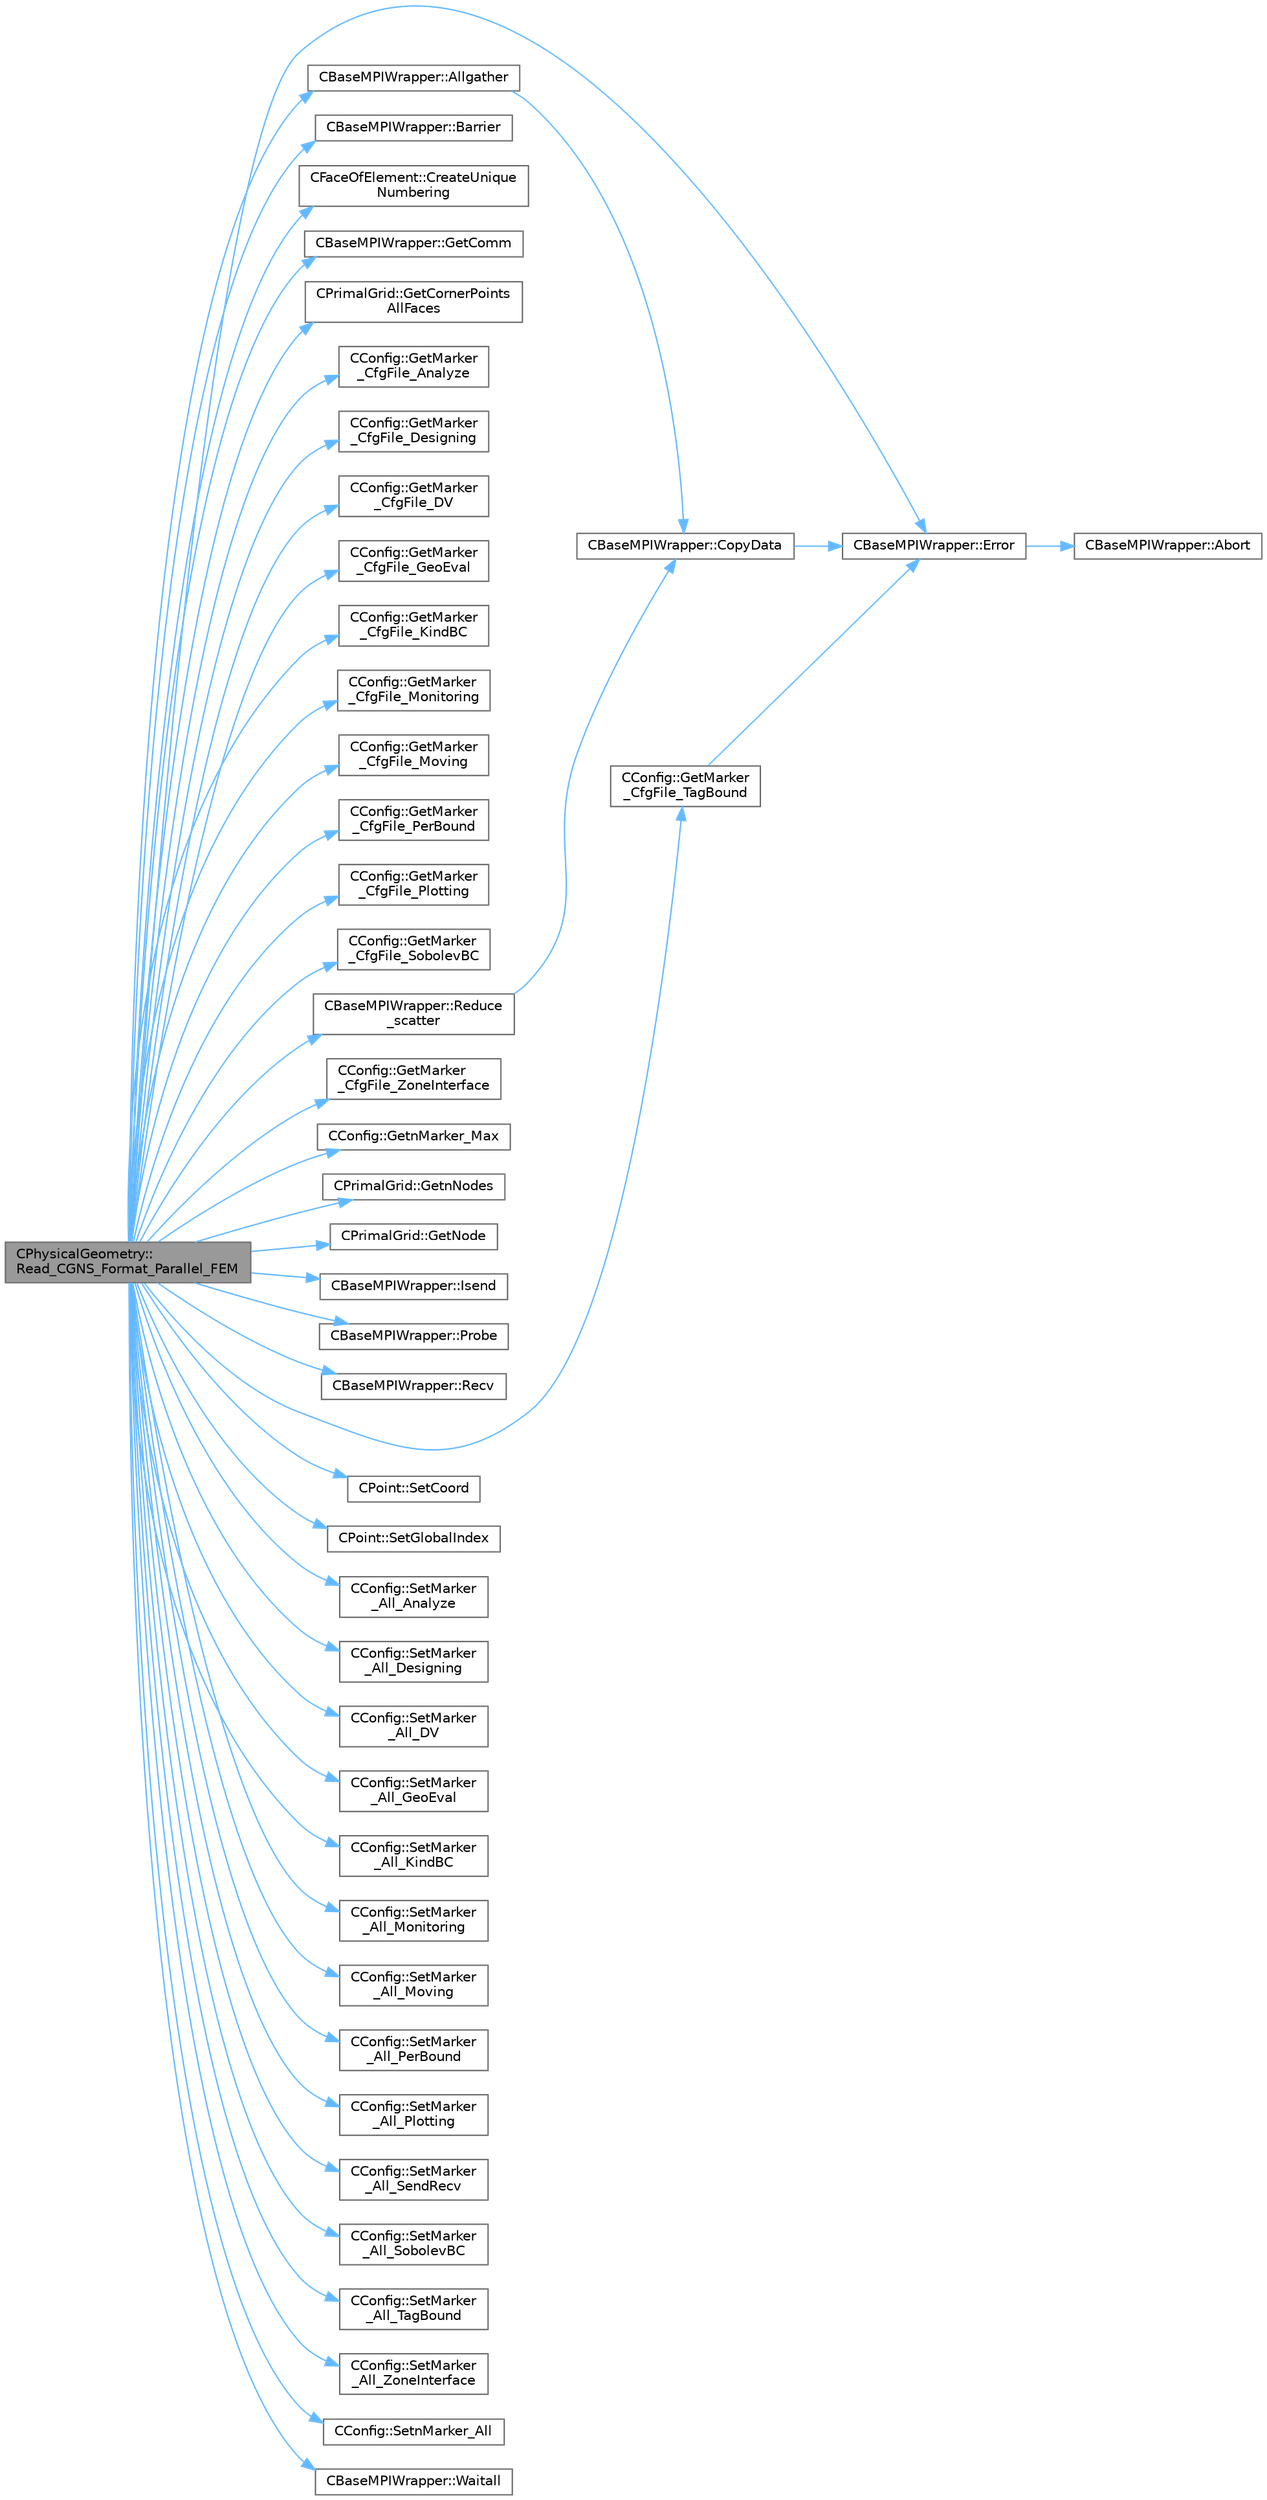 digraph "CPhysicalGeometry::Read_CGNS_Format_Parallel_FEM"
{
 // LATEX_PDF_SIZE
  bgcolor="transparent";
  edge [fontname=Helvetica,fontsize=10,labelfontname=Helvetica,labelfontsize=10];
  node [fontname=Helvetica,fontsize=10,shape=box,height=0.2,width=0.4];
  rankdir="LR";
  Node1 [id="Node000001",label="CPhysicalGeometry::\lRead_CGNS_Format_Parallel_FEM",height=0.2,width=0.4,color="gray40", fillcolor="grey60", style="filled", fontcolor="black",tooltip="Reads for the FEM solver the geometry of the grid and adjust the boundary conditions with the configu..."];
  Node1 -> Node2 [id="edge1_Node000001_Node000002",color="steelblue1",style="solid",tooltip=" "];
  Node2 [id="Node000002",label="CBaseMPIWrapper::Allgather",height=0.2,width=0.4,color="grey40", fillcolor="white", style="filled",URL="$classCBaseMPIWrapper.html#a137ef06ade0c4f94d2a61f9b8817b6a7",tooltip=" "];
  Node2 -> Node3 [id="edge2_Node000002_Node000003",color="steelblue1",style="solid",tooltip=" "];
  Node3 [id="Node000003",label="CBaseMPIWrapper::CopyData",height=0.2,width=0.4,color="grey40", fillcolor="white", style="filled",URL="$classCBaseMPIWrapper.html#a3c28692a4cab67ad0f81d18273db3d23",tooltip=" "];
  Node3 -> Node4 [id="edge3_Node000003_Node000004",color="steelblue1",style="solid",tooltip=" "];
  Node4 [id="Node000004",label="CBaseMPIWrapper::Error",height=0.2,width=0.4,color="grey40", fillcolor="white", style="filled",URL="$classCBaseMPIWrapper.html#a04457c47629bda56704e6a8804833eeb",tooltip=" "];
  Node4 -> Node5 [id="edge4_Node000004_Node000005",color="steelblue1",style="solid",tooltip=" "];
  Node5 [id="Node000005",label="CBaseMPIWrapper::Abort",height=0.2,width=0.4,color="grey40", fillcolor="white", style="filled",URL="$classCBaseMPIWrapper.html#af7297d861dca86b45cf561b6ab642e8f",tooltip=" "];
  Node1 -> Node6 [id="edge5_Node000001_Node000006",color="steelblue1",style="solid",tooltip=" "];
  Node6 [id="Node000006",label="CBaseMPIWrapper::Barrier",height=0.2,width=0.4,color="grey40", fillcolor="white", style="filled",URL="$classCBaseMPIWrapper.html#a33bad5506b8315fde26c1f31a42ce97c",tooltip=" "];
  Node1 -> Node7 [id="edge6_Node000001_Node000007",color="steelblue1",style="solid",tooltip=" "];
  Node7 [id="Node000007",label="CFaceOfElement::CreateUnique\lNumbering",height=0.2,width=0.4,color="grey40", fillcolor="white", style="filled",URL="$classCFaceOfElement.html#a1f80d19d78b66efca57d5b0dff537d87",tooltip=" "];
  Node1 -> Node4 [id="edge7_Node000001_Node000004",color="steelblue1",style="solid",tooltip=" "];
  Node1 -> Node8 [id="edge8_Node000001_Node000008",color="steelblue1",style="solid",tooltip=" "];
  Node8 [id="Node000008",label="CBaseMPIWrapper::GetComm",height=0.2,width=0.4,color="grey40", fillcolor="white", style="filled",URL="$classCBaseMPIWrapper.html#a8154391fc3522954802889d81d4ef5da",tooltip=" "];
  Node1 -> Node9 [id="edge9_Node000001_Node000009",color="steelblue1",style="solid",tooltip=" "];
  Node9 [id="Node000009",label="CPrimalGrid::GetCornerPoints\lAllFaces",height=0.2,width=0.4,color="grey40", fillcolor="white", style="filled",URL="$classCPrimalGrid.html#ac443fe58e9f5e11cfa78ae9d0fa2afd9",tooltip="Virtual function, that must be overwritten by the derived class, if needed."];
  Node1 -> Node10 [id="edge10_Node000001_Node000010",color="steelblue1",style="solid",tooltip=" "];
  Node10 [id="Node000010",label="CConfig::GetMarker\l_CfgFile_Analyze",height=0.2,width=0.4,color="grey40", fillcolor="white", style="filled",URL="$classCConfig.html#a6748861eab683cf20cdadd3e330479f5",tooltip="Get the plotting information from the config definition for the marker val_marker."];
  Node1 -> Node11 [id="edge11_Node000001_Node000011",color="steelblue1",style="solid",tooltip=" "];
  Node11 [id="Node000011",label="CConfig::GetMarker\l_CfgFile_Designing",height=0.2,width=0.4,color="grey40", fillcolor="white", style="filled",URL="$classCConfig.html#aeb6041cfc75469b50c43565d2a8d3521",tooltip="Get the monitoring information from the config definition for the marker val_marker."];
  Node1 -> Node12 [id="edge12_Node000001_Node000012",color="steelblue1",style="solid",tooltip=" "];
  Node12 [id="Node000012",label="CConfig::GetMarker\l_CfgFile_DV",height=0.2,width=0.4,color="grey40", fillcolor="white", style="filled",URL="$classCConfig.html#aa05e706c3bc4e5b843a7b3b19ec69b87",tooltip="Get the DV information from the config definition for the marker val_marker."];
  Node1 -> Node13 [id="edge13_Node000001_Node000013",color="steelblue1",style="solid",tooltip=" "];
  Node13 [id="Node000013",label="CConfig::GetMarker\l_CfgFile_GeoEval",height=0.2,width=0.4,color="grey40", fillcolor="white", style="filled",URL="$classCConfig.html#a167c6fc738f73fe1e232d6a677bec94b",tooltip="Get the monitoring information from the config definition for the marker val_marker."];
  Node1 -> Node14 [id="edge14_Node000001_Node000014",color="steelblue1",style="solid",tooltip=" "];
  Node14 [id="Node000014",label="CConfig::GetMarker\l_CfgFile_KindBC",height=0.2,width=0.4,color="grey40", fillcolor="white", style="filled",URL="$classCConfig.html#ab4762ff7686306626fe0a501b19ebcef",tooltip="Get the boundary information (kind of boundary) in the config information of the marker val_marker."];
  Node1 -> Node15 [id="edge15_Node000001_Node000015",color="steelblue1",style="solid",tooltip=" "];
  Node15 [id="Node000015",label="CConfig::GetMarker\l_CfgFile_Monitoring",height=0.2,width=0.4,color="grey40", fillcolor="white", style="filled",URL="$classCConfig.html#aa12ef9975b7bf95fd1c1e406d945e2e9",tooltip="Get the monitoring information from the config definition for the marker val_marker."];
  Node1 -> Node16 [id="edge16_Node000001_Node000016",color="steelblue1",style="solid",tooltip=" "];
  Node16 [id="Node000016",label="CConfig::GetMarker\l_CfgFile_Moving",height=0.2,width=0.4,color="grey40", fillcolor="white", style="filled",URL="$classCConfig.html#afe71a4c7256b4e04f4ed8c5b159f3ec6",tooltip="Get the motion information from the config definition for the marker val_marker."];
  Node1 -> Node17 [id="edge17_Node000001_Node000017",color="steelblue1",style="solid",tooltip=" "];
  Node17 [id="Node000017",label="CConfig::GetMarker\l_CfgFile_PerBound",height=0.2,width=0.4,color="grey40", fillcolor="white", style="filled",URL="$classCConfig.html#a833b6c327850c211d62b09dbb752a040",tooltip="Get the periodic information from the config definition of the marker val_marker."];
  Node1 -> Node18 [id="edge18_Node000001_Node000018",color="steelblue1",style="solid",tooltip=" "];
  Node18 [id="Node000018",label="CConfig::GetMarker\l_CfgFile_Plotting",height=0.2,width=0.4,color="grey40", fillcolor="white", style="filled",URL="$classCConfig.html#a1a2154c605984c60ab62ed3de4c43bc5",tooltip="Get the plotting information from the config definition for the marker val_marker."];
  Node1 -> Node19 [id="edge19_Node000001_Node000019",color="steelblue1",style="solid",tooltip=" "];
  Node19 [id="Node000019",label="CConfig::GetMarker\l_CfgFile_SobolevBC",height=0.2,width=0.4,color="grey40", fillcolor="white", style="filled",URL="$classCConfig.html#a5b49f7575f98898a9c6b63a629850d82",tooltip="Get the gradient boundary information from the config definition for the marker val_marker."];
  Node1 -> Node20 [id="edge20_Node000001_Node000020",color="steelblue1",style="solid",tooltip=" "];
  Node20 [id="Node000020",label="CConfig::GetMarker\l_CfgFile_TagBound",height=0.2,width=0.4,color="grey40", fillcolor="white", style="filled",URL="$classCConfig.html#a20d0e92829df77a109242ea791a32489",tooltip="Get the index in the config information of the marker val_marker."];
  Node20 -> Node4 [id="edge21_Node000020_Node000004",color="steelblue1",style="solid",tooltip=" "];
  Node1 -> Node21 [id="edge22_Node000001_Node000021",color="steelblue1",style="solid",tooltip=" "];
  Node21 [id="Node000021",label="CConfig::GetMarker\l_CfgFile_ZoneInterface",height=0.2,width=0.4,color="grey40", fillcolor="white", style="filled",URL="$classCConfig.html#a92e0142fc7070f1cb470949fcee01b6b",tooltip="Get the multi-physics interface information from the config definition for the marker val_marker."];
  Node1 -> Node22 [id="edge23_Node000001_Node000022",color="steelblue1",style="solid",tooltip=" "];
  Node22 [id="Node000022",label="CConfig::GetnMarker_Max",height=0.2,width=0.4,color="grey40", fillcolor="white", style="filled",URL="$classCConfig.html#a561073e0d8337afb1ead2080499b11af",tooltip="Get the total number of boundary markers in the cfg plus the possible send/receive domains."];
  Node1 -> Node23 [id="edge24_Node000001_Node000023",color="steelblue1",style="solid",tooltip=" "];
  Node23 [id="Node000023",label="CPrimalGrid::GetnNodes",height=0.2,width=0.4,color="grey40", fillcolor="white", style="filled",URL="$classCPrimalGrid.html#ad07e4929bb7093fd08f1314a57739cce",tooltip="Get number of nodes of the element."];
  Node1 -> Node24 [id="edge25_Node000001_Node000024",color="steelblue1",style="solid",tooltip=" "];
  Node24 [id="Node000024",label="CPrimalGrid::GetNode",height=0.2,width=0.4,color="grey40", fillcolor="white", style="filled",URL="$classCPrimalGrid.html#a6353b89f5a8a3948cd475da6152bf077",tooltip="Get the nodes shared by the primal grid element."];
  Node1 -> Node25 [id="edge26_Node000001_Node000025",color="steelblue1",style="solid",tooltip=" "];
  Node25 [id="Node000025",label="CBaseMPIWrapper::Isend",height=0.2,width=0.4,color="grey40", fillcolor="white", style="filled",URL="$classCBaseMPIWrapper.html#a4009cae40f1e050b3635a8d803dbfa3d",tooltip=" "];
  Node1 -> Node26 [id="edge27_Node000001_Node000026",color="steelblue1",style="solid",tooltip=" "];
  Node26 [id="Node000026",label="CBaseMPIWrapper::Probe",height=0.2,width=0.4,color="grey40", fillcolor="white", style="filled",URL="$classCBaseMPIWrapper.html#abe6ea390a8bef50649e393e1dbe3b1ec",tooltip=" "];
  Node1 -> Node27 [id="edge28_Node000001_Node000027",color="steelblue1",style="solid",tooltip=" "];
  Node27 [id="Node000027",label="CBaseMPIWrapper::Recv",height=0.2,width=0.4,color="grey40", fillcolor="white", style="filled",URL="$classCBaseMPIWrapper.html#a89e5c8b06b4c1c64ade3f78c6f0ed0e2",tooltip=" "];
  Node1 -> Node28 [id="edge29_Node000001_Node000028",color="steelblue1",style="solid",tooltip=" "];
  Node28 [id="Node000028",label="CBaseMPIWrapper::Reduce\l_scatter",height=0.2,width=0.4,color="grey40", fillcolor="white", style="filled",URL="$classCBaseMPIWrapper.html#a6b6d07031fc7ffdc9022f1df45ae381e",tooltip=" "];
  Node28 -> Node3 [id="edge30_Node000028_Node000003",color="steelblue1",style="solid",tooltip=" "];
  Node1 -> Node29 [id="edge31_Node000001_Node000029",color="steelblue1",style="solid",tooltip=" "];
  Node29 [id="Node000029",label="CPoint::SetCoord",height=0.2,width=0.4,color="grey40", fillcolor="white", style="filled",URL="$classCPoint.html#af3545cace579269797a534b6a10a42e1",tooltip="Set the coordinates for the control volume."];
  Node1 -> Node30 [id="edge32_Node000001_Node000030",color="steelblue1",style="solid",tooltip=" "];
  Node30 [id="Node000030",label="CPoint::SetGlobalIndex",height=0.2,width=0.4,color="grey40", fillcolor="white", style="filled",URL="$classCPoint.html#a6ebbb35fdc230e1bef0d870dd5c09ab2",tooltip="Set the global index in a parallel computation."];
  Node1 -> Node31 [id="edge33_Node000001_Node000031",color="steelblue1",style="solid",tooltip=" "];
  Node31 [id="Node000031",label="CConfig::SetMarker\l_All_Analyze",height=0.2,width=0.4,color="grey40", fillcolor="white", style="filled",URL="$classCConfig.html#a822723d98435a7a1f06ba1b15c18efe0",tooltip="Set if a marker val_marker is going to be plot val_plotting (read from the config file)."];
  Node1 -> Node32 [id="edge34_Node000001_Node000032",color="steelblue1",style="solid",tooltip=" "];
  Node32 [id="Node000032",label="CConfig::SetMarker\l_All_Designing",height=0.2,width=0.4,color="grey40", fillcolor="white", style="filled",URL="$classCConfig.html#a411c5919b9c6621eaab590146d37d7d6",tooltip="Set if a marker val_marker is going to be designed val_designing (read from the config file)."];
  Node1 -> Node33 [id="edge35_Node000001_Node000033",color="steelblue1",style="solid",tooltip=" "];
  Node33 [id="Node000033",label="CConfig::SetMarker\l_All_DV",height=0.2,width=0.4,color="grey40", fillcolor="white", style="filled",URL="$classCConfig.html#add5748db493df55770d5c6314e1e7944",tooltip="Set if a marker val_marker is going to be affected by design variables val_moving (read from the conf..."];
  Node1 -> Node34 [id="edge36_Node000001_Node000034",color="steelblue1",style="solid",tooltip=" "];
  Node34 [id="Node000034",label="CConfig::SetMarker\l_All_GeoEval",height=0.2,width=0.4,color="grey40", fillcolor="white", style="filled",URL="$classCConfig.html#a87f1907945fe6d30767c6d303f0224b6",tooltip="Set if a marker val_marker is going to be monitored val_monitoring (read from the config file)."];
  Node1 -> Node35 [id="edge37_Node000001_Node000035",color="steelblue1",style="solid",tooltip=" "];
  Node35 [id="Node000035",label="CConfig::SetMarker\l_All_KindBC",height=0.2,width=0.4,color="grey40", fillcolor="white", style="filled",URL="$classCConfig.html#adc22b84484d1022a385516b5e4e050fa",tooltip="Set the value of the boundary val_boundary (read from the config file) for the marker val_marker."];
  Node1 -> Node36 [id="edge38_Node000001_Node000036",color="steelblue1",style="solid",tooltip=" "];
  Node36 [id="Node000036",label="CConfig::SetMarker\l_All_Monitoring",height=0.2,width=0.4,color="grey40", fillcolor="white", style="filled",URL="$classCConfig.html#a9f35c49ae9572ef1a5e876a5a454a7db",tooltip="Set if a marker val_marker is going to be monitored val_monitoring (read from the config file)."];
  Node1 -> Node37 [id="edge39_Node000001_Node000037",color="steelblue1",style="solid",tooltip=" "];
  Node37 [id="Node000037",label="CConfig::SetMarker\l_All_Moving",height=0.2,width=0.4,color="grey40", fillcolor="white", style="filled",URL="$classCConfig.html#a6604be6fc00566573e86ebe274761e2a",tooltip="Set if a marker val_marker is going to be moved val_moving (read from the config file)."];
  Node1 -> Node38 [id="edge40_Node000001_Node000038",color="steelblue1",style="solid",tooltip=" "];
  Node38 [id="Node000038",label="CConfig::SetMarker\l_All_PerBound",height=0.2,width=0.4,color="grey40", fillcolor="white", style="filled",URL="$classCConfig.html#acdf40baa7780a76587428c3f3dc88e52",tooltip="Set if a marker val_marker is going to be periodic val_perbound (read from the config file)."];
  Node1 -> Node39 [id="edge41_Node000001_Node000039",color="steelblue1",style="solid",tooltip=" "];
  Node39 [id="Node000039",label="CConfig::SetMarker\l_All_Plotting",height=0.2,width=0.4,color="grey40", fillcolor="white", style="filled",URL="$classCConfig.html#ae8dfb92c7884c801e54b70511e208544",tooltip="Set if a marker val_marker is going to be plot val_plotting (read from the config file)."];
  Node1 -> Node40 [id="edge42_Node000001_Node000040",color="steelblue1",style="solid",tooltip=" "];
  Node40 [id="Node000040",label="CConfig::SetMarker\l_All_SendRecv",height=0.2,width=0.4,color="grey40", fillcolor="white", style="filled",URL="$classCConfig.html#a82bd1f76cf9574ecfc48c44bef277cd5",tooltip="Set if a marker val_marker is going to be sent or receive val_index from another domain."];
  Node1 -> Node41 [id="edge43_Node000001_Node000041",color="steelblue1",style="solid",tooltip=" "];
  Node41 [id="Node000041",label="CConfig::SetMarker\l_All_SobolevBC",height=0.2,width=0.4,color="grey40", fillcolor="white", style="filled",URL="$classCConfig.html#ab9cb721e4ef9a7ba14ecd59a45550017",tooltip="Set if a marker how val_marker is going to be applied in gradient treatment."];
  Node1 -> Node42 [id="edge44_Node000001_Node000042",color="steelblue1",style="solid",tooltip=" "];
  Node42 [id="Node000042",label="CConfig::SetMarker\l_All_TagBound",height=0.2,width=0.4,color="grey40", fillcolor="white", style="filled",URL="$classCConfig.html#a3d64a9bbafa5f87e2559f34cc297a9c4",tooltip="Set the value of the index val_index (read from the geometry file) for the marker val_marker."];
  Node1 -> Node43 [id="edge45_Node000001_Node000043",color="steelblue1",style="solid",tooltip=" "];
  Node43 [id="Node000043",label="CConfig::SetMarker\l_All_ZoneInterface",height=0.2,width=0.4,color="grey40", fillcolor="white", style="filled",URL="$classCConfig.html#a5c017ee959c51d599a0edd01d17adeab",tooltip="Set if a marker val_marker is part of the FSI interface val_plotting (read from the config file)."];
  Node1 -> Node44 [id="edge46_Node000001_Node000044",color="steelblue1",style="solid",tooltip=" "];
  Node44 [id="Node000044",label="CConfig::SetnMarker_All",height=0.2,width=0.4,color="grey40", fillcolor="white", style="filled",URL="$classCConfig.html#a0a0f6d6594b4654ca7389ef89fca47cb",tooltip="Stores the number of marker in the simulation."];
  Node1 -> Node45 [id="edge47_Node000001_Node000045",color="steelblue1",style="solid",tooltip=" "];
  Node45 [id="Node000045",label="CBaseMPIWrapper::Waitall",height=0.2,width=0.4,color="grey40", fillcolor="white", style="filled",URL="$classCBaseMPIWrapper.html#a01c02f8c0c799ccd15023f0c2c3cae27",tooltip=" "];
}
